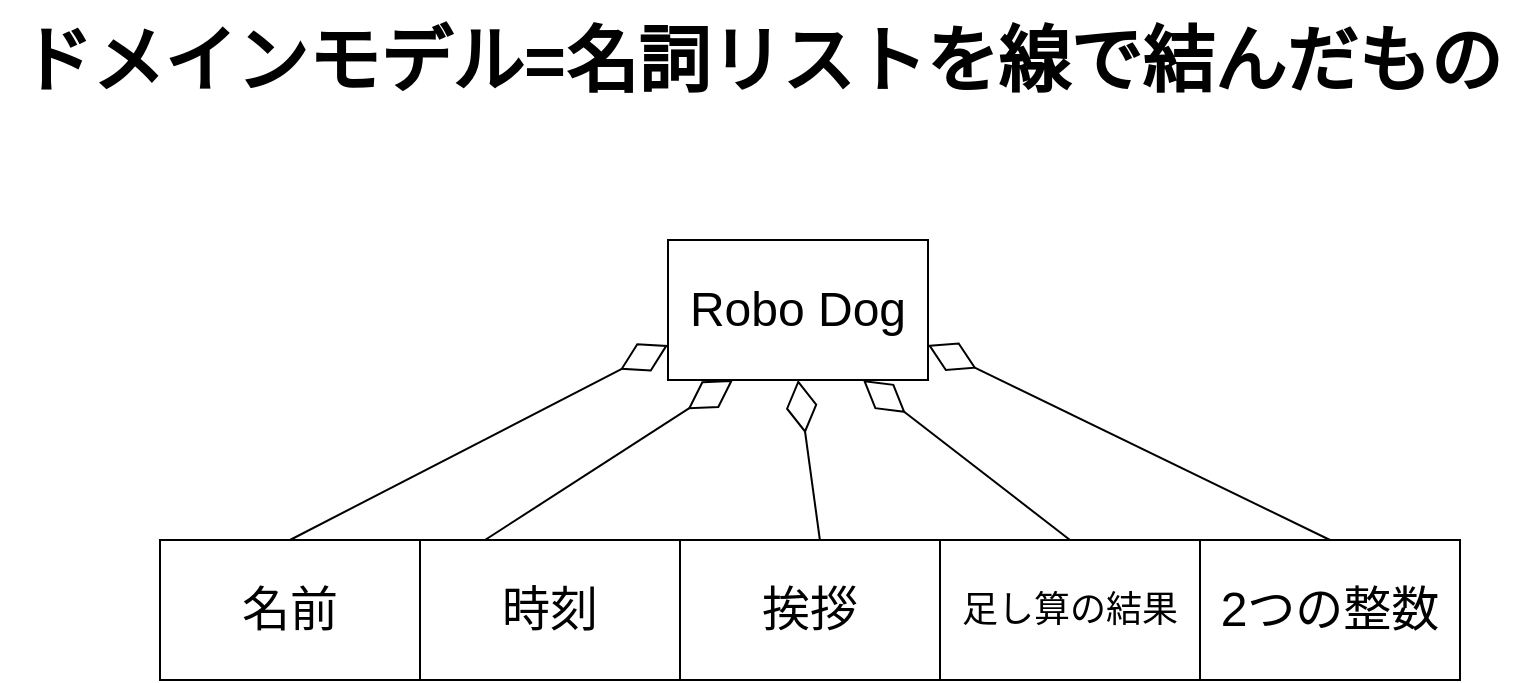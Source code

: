 <mxfile>
    <diagram id="nVMMz2YP2tSxAywxWDWc" name="ページ1">
        <mxGraphModel dx="417" dy="703" grid="1" gridSize="10" guides="1" tooltips="1" connect="1" arrows="1" fold="1" page="1" pageScale="1" pageWidth="827" pageHeight="1169" math="0" shadow="0">
            <root>
                <mxCell id="0"/>
                <mxCell id="1" parent="0"/>
                <mxCell id="5" value="&lt;font style=&quot;font-size: 24px;&quot;&gt;Robo Dog&lt;/font&gt;" style="html=1;whiteSpace=wrap;" vertex="1" parent="1">
                    <mxGeometry x="354" y="250" width="130" height="70" as="geometry"/>
                </mxCell>
                <mxCell id="6" value="&lt;font style=&quot;font-size: 24px;&quot;&gt;名前&lt;/font&gt;" style="html=1;whiteSpace=wrap;" vertex="1" parent="1">
                    <mxGeometry x="100" y="400" width="130" height="70" as="geometry"/>
                </mxCell>
                <mxCell id="7" value="&lt;font style=&quot;font-size: 24px;&quot;&gt;時刻&lt;/font&gt;" style="html=1;whiteSpace=wrap;" vertex="1" parent="1">
                    <mxGeometry x="230" y="400" width="130" height="70" as="geometry"/>
                </mxCell>
                <mxCell id="8" value="&lt;font style=&quot;font-size: 24px;&quot;&gt;挨拶&lt;/font&gt;" style="html=1;whiteSpace=wrap;" vertex="1" parent="1">
                    <mxGeometry x="360" y="400" width="130" height="70" as="geometry"/>
                </mxCell>
                <mxCell id="9" value="&lt;span style=&quot;font-size: 18px;&quot;&gt;足し算の結果&lt;/span&gt;" style="html=1;whiteSpace=wrap;" vertex="1" parent="1">
                    <mxGeometry x="490" y="400" width="130" height="70" as="geometry"/>
                </mxCell>
                <mxCell id="10" value="&lt;font style=&quot;font-size: 24px;&quot;&gt;2つの整数&lt;/font&gt;" style="html=1;whiteSpace=wrap;" vertex="1" parent="1">
                    <mxGeometry x="620" y="400" width="130" height="70" as="geometry"/>
                </mxCell>
                <mxCell id="11" value="" style="endArrow=diamondThin;endFill=0;endSize=24;html=1;exitX=0.5;exitY=0;exitDx=0;exitDy=0;entryX=0;entryY=0.75;entryDx=0;entryDy=0;" edge="1" parent="1" source="6" target="5">
                    <mxGeometry width="160" relative="1" as="geometry">
                        <mxPoint x="140" y="300" as="sourcePoint"/>
                        <mxPoint x="300" y="300" as="targetPoint"/>
                    </mxGeometry>
                </mxCell>
                <mxCell id="12" value="" style="endArrow=diamondThin;endFill=0;endSize=24;html=1;exitX=0.25;exitY=0;exitDx=0;exitDy=0;entryX=0.25;entryY=1;entryDx=0;entryDy=0;" edge="1" parent="1" source="7" target="5">
                    <mxGeometry width="160" relative="1" as="geometry">
                        <mxPoint x="175" y="410" as="sourcePoint"/>
                        <mxPoint x="364" y="313" as="targetPoint"/>
                    </mxGeometry>
                </mxCell>
                <mxCell id="13" value="" style="endArrow=diamondThin;endFill=0;endSize=24;html=1;entryX=0.5;entryY=1;entryDx=0;entryDy=0;exitX=0.538;exitY=0;exitDx=0;exitDy=0;exitPerimeter=0;" edge="1" parent="1" source="8" target="5">
                    <mxGeometry width="160" relative="1" as="geometry">
                        <mxPoint x="420" y="390" as="sourcePoint"/>
                        <mxPoint x="579" y="280" as="targetPoint"/>
                    </mxGeometry>
                </mxCell>
                <mxCell id="14" value="" style="endArrow=diamondThin;endFill=0;endSize=24;html=1;entryX=0.75;entryY=1;entryDx=0;entryDy=0;exitX=0.5;exitY=0;exitDx=0;exitDy=0;" edge="1" parent="1" source="9" target="5">
                    <mxGeometry width="160" relative="1" as="geometry">
                        <mxPoint x="550" y="350" as="sourcePoint"/>
                        <mxPoint x="619" y="310" as="targetPoint"/>
                    </mxGeometry>
                </mxCell>
                <mxCell id="15" value="" style="endArrow=diamondThin;endFill=0;endSize=24;html=1;entryX=1;entryY=0.75;entryDx=0;entryDy=0;exitX=0.5;exitY=0;exitDx=0;exitDy=0;" edge="1" parent="1" source="10" target="5">
                    <mxGeometry width="160" relative="1" as="geometry">
                        <mxPoint x="670" y="380" as="sourcePoint"/>
                        <mxPoint x="600" y="320" as="targetPoint"/>
                    </mxGeometry>
                </mxCell>
                <mxCell id="16" value="&lt;font style=&quot;font-size: 36px;&quot;&gt;&lt;b style=&quot;&quot;&gt;ドメインモデル=名詞リストを線で結んだもの&lt;/b&gt;&lt;/font&gt;" style="text;html=1;align=center;verticalAlign=middle;resizable=0;points=[];autosize=1;strokeColor=none;fillColor=none;" vertex="1" parent="1">
                    <mxGeometry x="20" y="130" width="760" height="60" as="geometry"/>
                </mxCell>
            </root>
        </mxGraphModel>
    </diagram>
</mxfile>